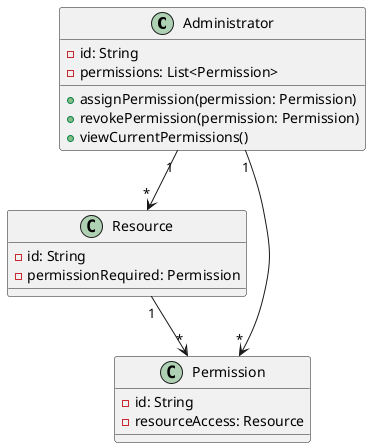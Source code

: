 @startuml
   class Administrator {
       - id: String
       - permissions: List<Permission>

       + assignPermission(permission: Permission)
       + revokePermission(permission: Permission)
       + viewCurrentPermissions()
   }

   class Resource {
       - id: String
       - permissionRequired: Permission

   }

   class Permission {
       - id: String
       - resourceAccess: Resource

   }

   Administrator "1" --> "*" Resource
   Administrator "1" --> "*" Permission
   Resource "1" --> "*" Permission
   @enduml